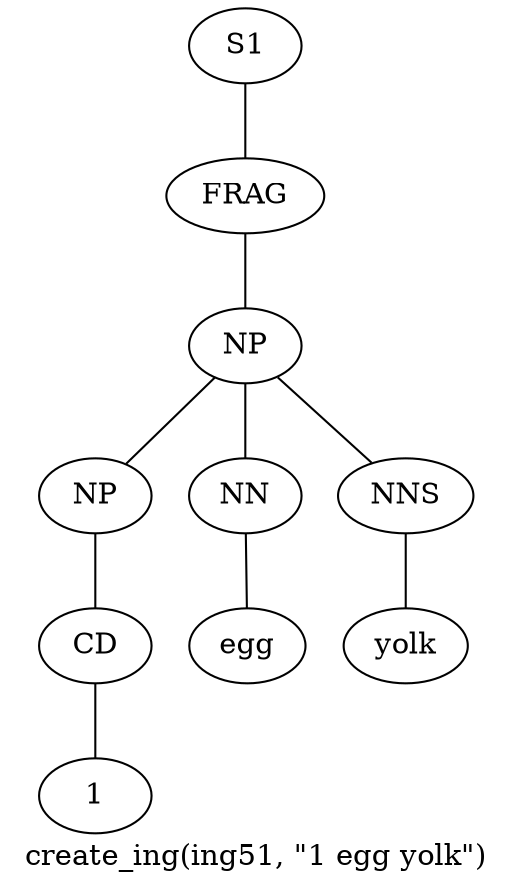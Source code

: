 graph SyntaxGraph {
	label = "create_ing(ing51, \"1 egg yolk\")";
	Node0 [label="S1"];
	Node1 [label="FRAG"];
	Node2 [label="NP"];
	Node3 [label="NP"];
	Node4 [label="CD"];
	Node5 [label="1"];
	Node6 [label="NN"];
	Node7 [label="egg"];
	Node8 [label="NNS"];
	Node9 [label="yolk"];

	Node0 -- Node1;
	Node1 -- Node2;
	Node2 -- Node3;
	Node2 -- Node6;
	Node2 -- Node8;
	Node3 -- Node4;
	Node4 -- Node5;
	Node6 -- Node7;
	Node8 -- Node9;
}